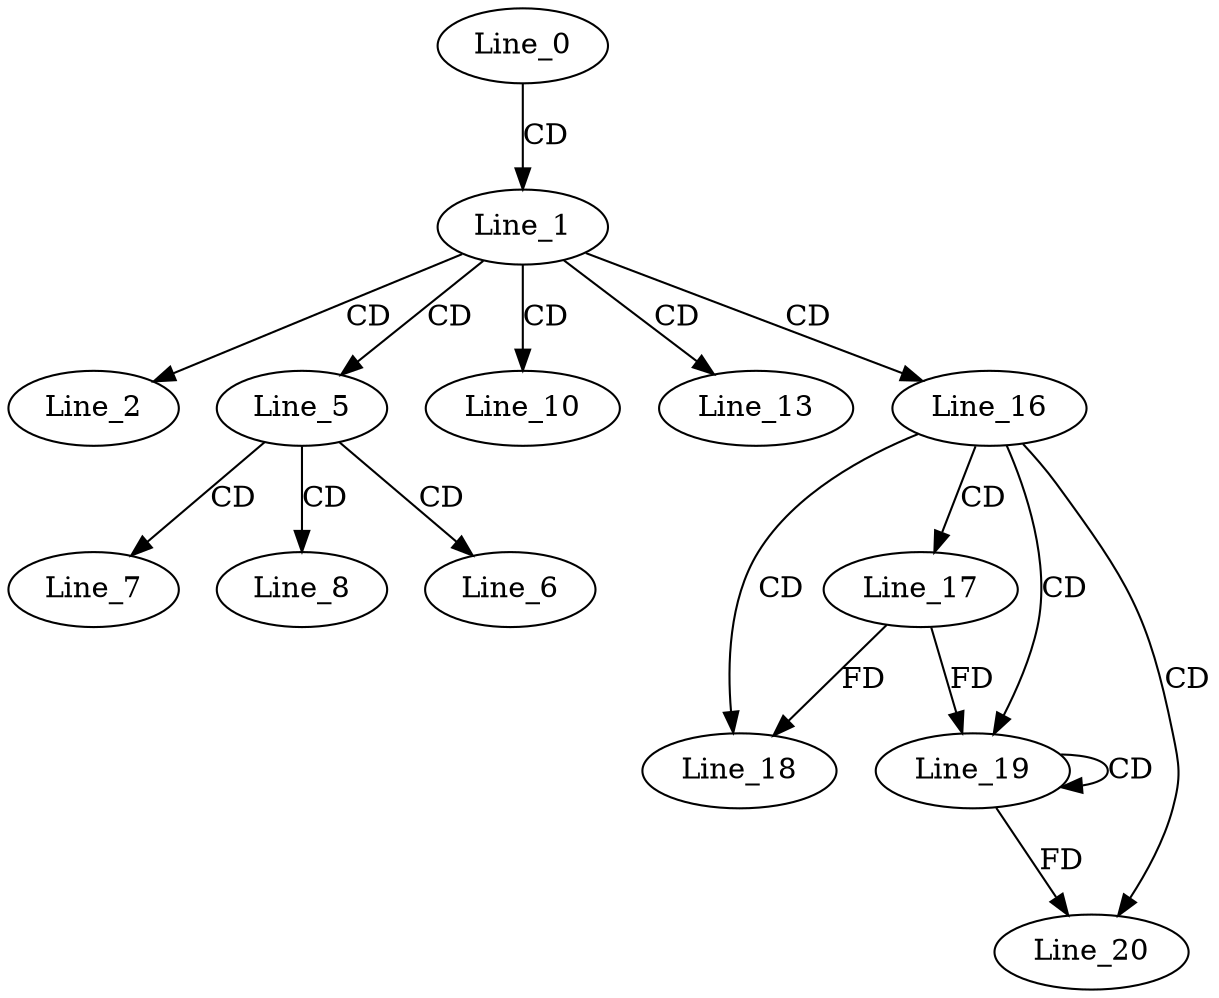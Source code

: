 digraph G {
  Line_0;
  Line_1;
  Line_2;
  Line_5;
  Line_6;
  Line_7;
  Line_8;
  Line_10;
  Line_13;
  Line_16;
  Line_17;
  Line_18;
  Line_19;
  Line_19;
  Line_20;
  Line_0 -> Line_1 [ label="CD" ];
  Line_1 -> Line_2 [ label="CD" ];
  Line_1 -> Line_5 [ label="CD" ];
  Line_5 -> Line_6 [ label="CD" ];
  Line_5 -> Line_7 [ label="CD" ];
  Line_5 -> Line_8 [ label="CD" ];
  Line_1 -> Line_10 [ label="CD" ];
  Line_1 -> Line_13 [ label="CD" ];
  Line_1 -> Line_16 [ label="CD" ];
  Line_16 -> Line_17 [ label="CD" ];
  Line_16 -> Line_18 [ label="CD" ];
  Line_17 -> Line_18 [ label="FD" ];
  Line_16 -> Line_19 [ label="CD" ];
  Line_19 -> Line_19 [ label="CD" ];
  Line_17 -> Line_19 [ label="FD" ];
  Line_16 -> Line_20 [ label="CD" ];
  Line_19 -> Line_20 [ label="FD" ];
}
